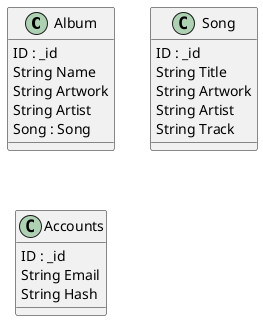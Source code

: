 @startuml

class Album {
    ID : _id
    String Name
    String Artwork
    String Artist
    Song : Song
}

class Song {
    ID : _id
    String Title
    String Artwork
    String Artist
    String Track
}

class Accounts {
    ID : _id
    String Email
    String Hash
}

@enduml